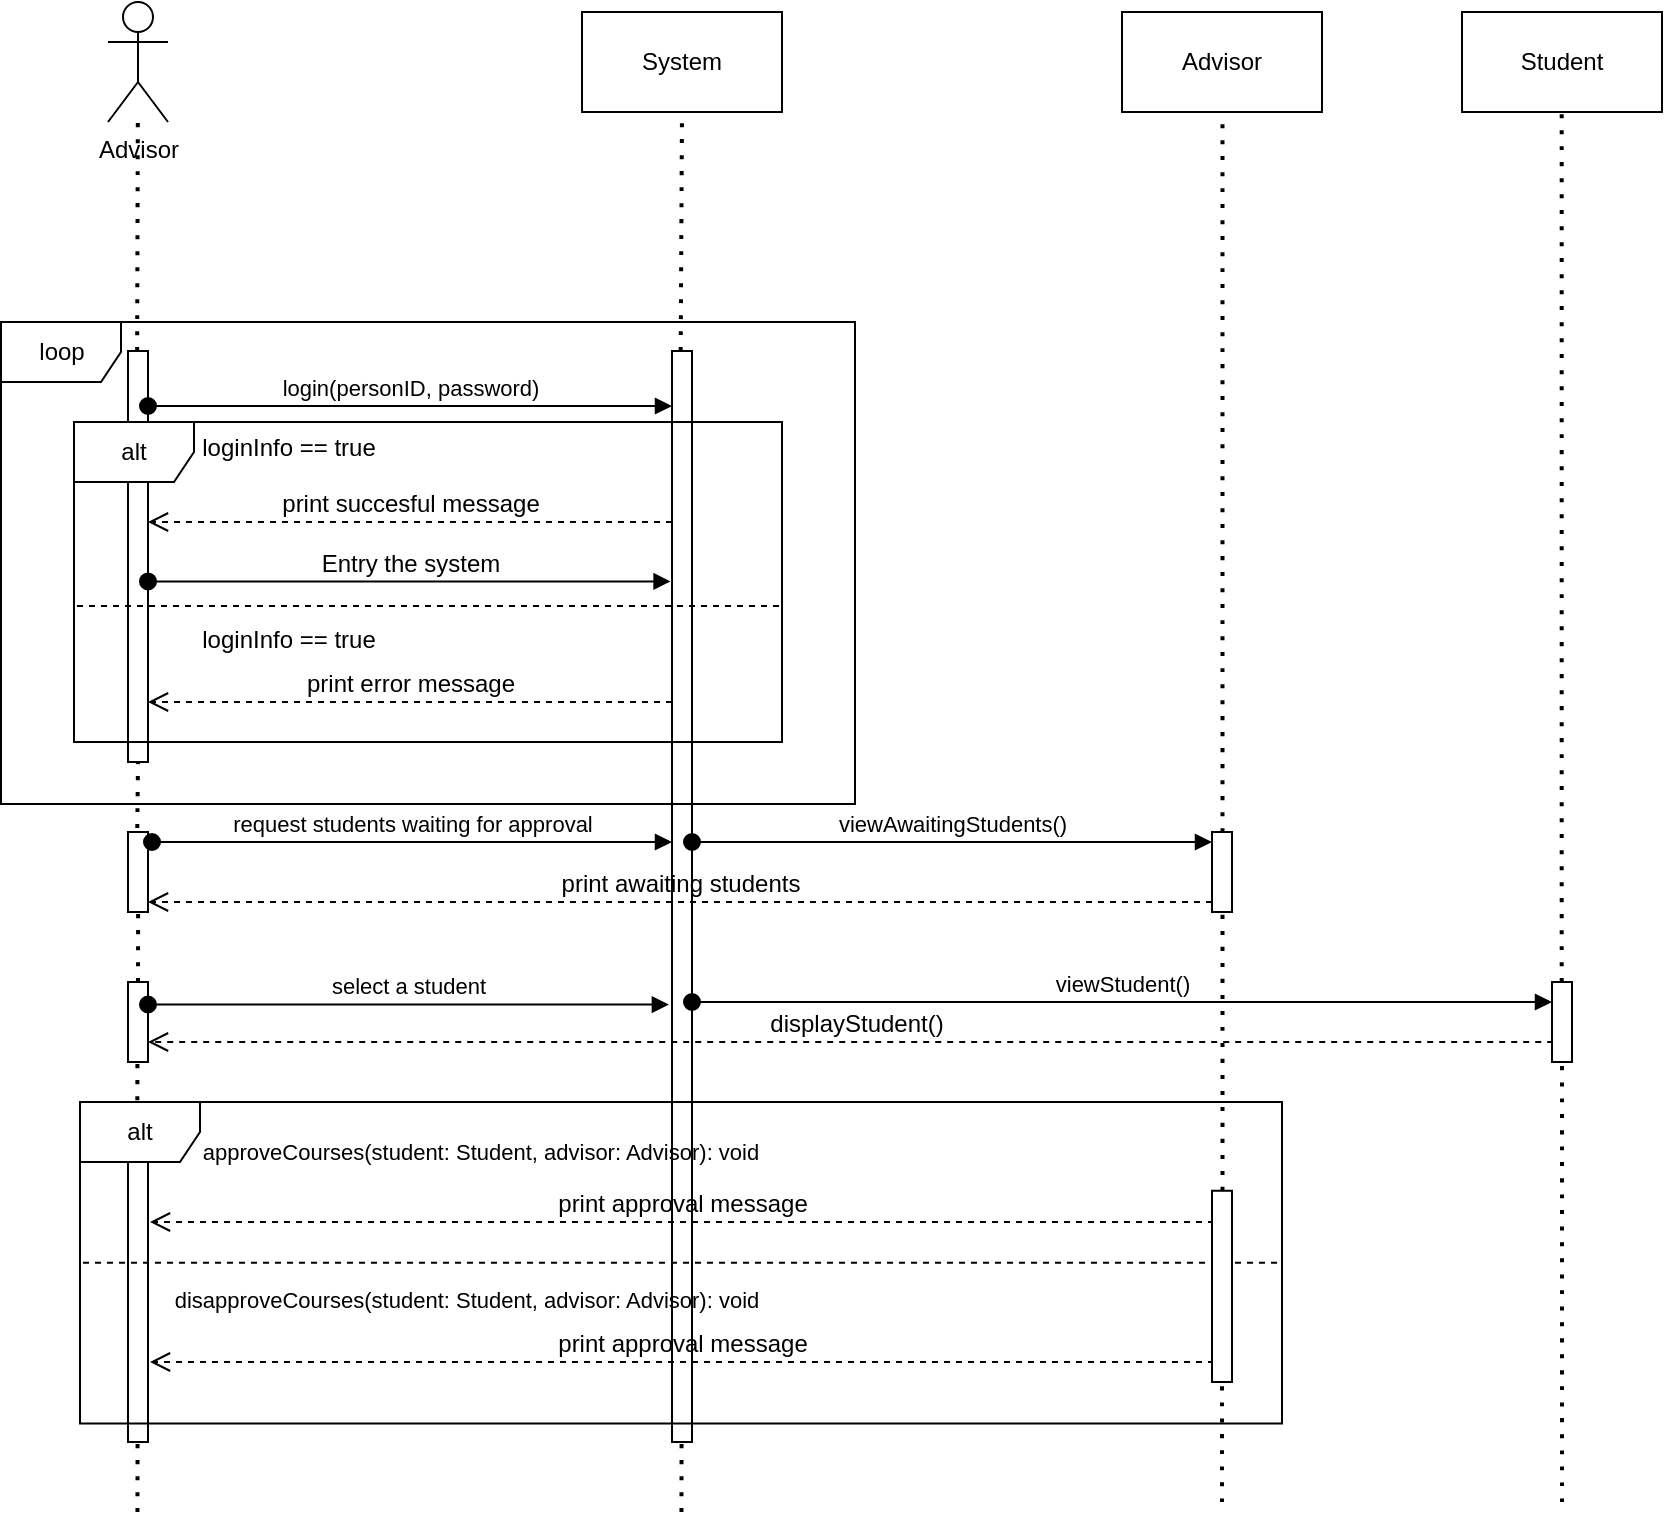<mxfile version="24.8.4">
  <diagram name="Sayfa -1" id="Sr6ukyjuV2lApumVN_ek">
    <mxGraphModel dx="637" dy="365" grid="1" gridSize="10" guides="1" tooltips="1" connect="1" arrows="1" fold="1" page="1" pageScale="1" pageWidth="1654" pageHeight="2336" math="0" shadow="0">
      <root>
        <mxCell id="0" />
        <mxCell id="1" parent="0" />
        <mxCell id="SIx_QNwcxITsG73D48pA-13" value="" style="html=1;points=[[0,0,0,0,5],[0,1,0,0,-5],[1,0,0,0,5],[1,1,0,0,-5]];perimeter=orthogonalPerimeter;outlineConnect=0;targetShapes=umlLifeline;portConstraint=eastwest;newEdgeStyle={&quot;curved&quot;:0,&quot;rounded&quot;:0};labelBackgroundColor=none;" vertex="1" parent="1">
          <mxGeometry x="485" y="324.5" width="10" height="545.5" as="geometry" />
        </mxCell>
        <mxCell id="SIx_QNwcxITsG73D48pA-1" value="Advisor" style="shape=umlActor;verticalLabelPosition=bottom;verticalAlign=top;html=1;outlineConnect=0;" vertex="1" parent="1">
          <mxGeometry x="203" y="150" width="30" height="60" as="geometry" />
        </mxCell>
        <mxCell id="SIx_QNwcxITsG73D48pA-2" value="System" style="rounded=0;whiteSpace=wrap;html=1;" vertex="1" parent="1">
          <mxGeometry x="440" y="155" width="100" height="50" as="geometry" />
        </mxCell>
        <mxCell id="SIx_QNwcxITsG73D48pA-3" value="" style="html=1;points=[[0,0,0,0,5],[0,1,0,0,-5],[1,0,0,0,5],[1,1,0,0,-5]];perimeter=orthogonalPerimeter;outlineConnect=0;targetShapes=umlLifeline;portConstraint=eastwest;newEdgeStyle={&quot;curved&quot;:0,&quot;rounded&quot;:0};labelBackgroundColor=none;" vertex="1" parent="1">
          <mxGeometry x="213" y="324.5" width="10" height="205.5" as="geometry" />
        </mxCell>
        <mxCell id="SIx_QNwcxITsG73D48pA-4" value="login(personID, password)" style="html=1;verticalAlign=bottom;startArrow=oval;endArrow=block;startSize=8;curved=0;rounded=0;labelBackgroundColor=none;fontColor=default;" edge="1" parent="1" source="SIx_QNwcxITsG73D48pA-3">
          <mxGeometry relative="1" as="geometry">
            <mxPoint x="220" y="352" as="sourcePoint" />
            <mxPoint x="485" y="352" as="targetPoint" />
          </mxGeometry>
        </mxCell>
        <mxCell id="SIx_QNwcxITsG73D48pA-5" value="alt" style="shape=umlFrame;whiteSpace=wrap;html=1;pointerEvents=0;labelBackgroundColor=none;" vertex="1" parent="1">
          <mxGeometry x="186" y="360" width="354" height="160" as="geometry" />
        </mxCell>
        <mxCell id="SIx_QNwcxITsG73D48pA-7" value="loginInfo == true" style="text;html=1;align=center;verticalAlign=middle;resizable=0;points=[];autosize=1;strokeColor=none;fillColor=none;labelBackgroundColor=none;" vertex="1" parent="1">
          <mxGeometry x="240" y="360" width="105" height="26" as="geometry" />
        </mxCell>
        <mxCell id="SIx_QNwcxITsG73D48pA-11" value="&lt;font style=&quot;font-size: 12px;&quot;&gt;print succesful message&lt;/font&gt;" style="html=1;verticalAlign=bottom;endArrow=open;dashed=1;endSize=8;curved=0;rounded=0;labelBackgroundColor=none;fontColor=default;" edge="1" parent="1">
          <mxGeometry relative="1" as="geometry">
            <mxPoint x="485" y="410" as="sourcePoint" />
            <mxPoint x="223" y="410" as="targetPoint" />
          </mxGeometry>
        </mxCell>
        <mxCell id="SIx_QNwcxITsG73D48pA-12" value="&lt;font style=&quot;font-size: 12px;&quot;&gt;Entry the system&lt;/font&gt;" style="html=1;verticalAlign=bottom;startArrow=oval;startFill=1;endArrow=block;startSize=8;curved=0;rounded=0;labelBackgroundColor=none;fontColor=default;entryX=-0.071;entryY=0.693;entryDx=0;entryDy=0;entryPerimeter=0;" edge="1" parent="1">
          <mxGeometry width="60" relative="1" as="geometry">
            <mxPoint x="223" y="439.726" as="sourcePoint" />
            <mxPoint x="484.29" y="439.726" as="targetPoint" />
            <mxPoint as="offset" />
          </mxGeometry>
        </mxCell>
        <mxCell id="SIx_QNwcxITsG73D48pA-15" value="" style="endArrow=none;dashed=1;html=1;dashPattern=1 3;strokeWidth=2;rounded=0;fontSize=12;startSize=8;endSize=8;curved=1;" edge="1" parent="1" target="SIx_QNwcxITsG73D48pA-1">
          <mxGeometry width="50" height="50" relative="1" as="geometry">
            <mxPoint x="217.57" y="324.5" as="sourcePoint" />
            <mxPoint x="217.57" y="254.5" as="targetPoint" />
          </mxGeometry>
        </mxCell>
        <mxCell id="SIx_QNwcxITsG73D48pA-16" value="" style="endArrow=none;dashed=1;html=1;dashPattern=1 3;strokeWidth=2;rounded=0;fontSize=12;startSize=8;endSize=8;curved=1;entryX=0.5;entryY=1;entryDx=0;entryDy=0;" edge="1" parent="1" target="SIx_QNwcxITsG73D48pA-2">
          <mxGeometry width="50" height="50" relative="1" as="geometry">
            <mxPoint x="489.35" y="324.5" as="sourcePoint" />
            <mxPoint x="490" y="210" as="targetPoint" />
          </mxGeometry>
        </mxCell>
        <mxCell id="SIx_QNwcxITsG73D48pA-17" value="" style="html=1;points=[[0,0,0,0,5],[0,1,0,0,-5],[1,0,0,0,5],[1,1,0,0,-5]];perimeter=orthogonalPerimeter;outlineConnect=0;targetShapes=umlLifeline;portConstraint=eastwest;newEdgeStyle={&quot;curved&quot;:0,&quot;rounded&quot;:0};labelBackgroundColor=none;" vertex="1" parent="1">
          <mxGeometry x="213" y="565" width="10" height="40" as="geometry" />
        </mxCell>
        <mxCell id="SIx_QNwcxITsG73D48pA-18" value="" style="endArrow=none;dashed=1;html=1;dashPattern=1 3;strokeWidth=2;rounded=0;fontSize=12;startSize=8;endSize=8;curved=1;" edge="1" parent="1">
          <mxGeometry width="50" height="50" relative="1" as="geometry">
            <mxPoint x="217.64" y="563" as="sourcePoint" />
            <mxPoint x="218" y="530" as="targetPoint" />
          </mxGeometry>
        </mxCell>
        <mxCell id="SIx_QNwcxITsG73D48pA-19" value="viewAwaitingStudents()" style="html=1;verticalAlign=bottom;startArrow=oval;endArrow=block;startSize=8;curved=0;rounded=0;labelBackgroundColor=none;fontColor=default;entryX=0;entryY=0;entryDx=0;entryDy=5;entryPerimeter=0;" edge="1" parent="1" source="SIx_QNwcxITsG73D48pA-13" target="SIx_QNwcxITsG73D48pA-52">
          <mxGeometry relative="1" as="geometry">
            <mxPoint x="510" y="570" as="sourcePoint" />
            <mxPoint x="485" y="570" as="targetPoint" />
          </mxGeometry>
        </mxCell>
        <mxCell id="SIx_QNwcxITsG73D48pA-20" value="&lt;font style=&quot;font-size: 12px;&quot;&gt;print awaiting students&lt;/font&gt;" style="html=1;verticalAlign=bottom;endArrow=open;dashed=1;endSize=8;curved=0;rounded=0;labelBackgroundColor=none;fontColor=default;exitX=0;exitY=1;exitDx=0;exitDy=-5;exitPerimeter=0;" edge="1" parent="1" source="SIx_QNwcxITsG73D48pA-52">
          <mxGeometry relative="1" as="geometry">
            <mxPoint x="485" y="600" as="sourcePoint" />
            <mxPoint x="223" y="600" as="targetPoint" />
          </mxGeometry>
        </mxCell>
        <mxCell id="SIx_QNwcxITsG73D48pA-21" value="" style="endArrow=none;dashed=1;html=1;dashPattern=1 3;strokeWidth=2;rounded=0;fontSize=12;startSize=8;endSize=8;curved=1;" edge="1" parent="1">
          <mxGeometry width="50" height="50" relative="1" as="geometry">
            <mxPoint x="218" y="640" as="sourcePoint" />
            <mxPoint x="218.07" y="605" as="targetPoint" />
          </mxGeometry>
        </mxCell>
        <mxCell id="SIx_QNwcxITsG73D48pA-22" value="" style="html=1;points=[[0,0,0,0,5],[0,1,0,0,-5],[1,0,0,0,5],[1,1,0,0,-5]];perimeter=orthogonalPerimeter;outlineConnect=0;targetShapes=umlLifeline;portConstraint=eastwest;newEdgeStyle={&quot;curved&quot;:0,&quot;rounded&quot;:0};labelBackgroundColor=none;" vertex="1" parent="1">
          <mxGeometry x="213" y="640" width="10" height="40" as="geometry" />
        </mxCell>
        <mxCell id="SIx_QNwcxITsG73D48pA-23" value="viewStudent()" style="html=1;verticalAlign=bottom;startArrow=oval;endArrow=block;startSize=8;curved=0;rounded=0;labelBackgroundColor=none;fontColor=default;entryX=0;entryY=0;entryDx=0;entryDy=5;entryPerimeter=0;" edge="1" parent="1">
          <mxGeometry relative="1" as="geometry">
            <mxPoint x="495" y="650" as="sourcePoint" />
            <mxPoint x="925" y="650" as="targetPoint" />
          </mxGeometry>
        </mxCell>
        <mxCell id="SIx_QNwcxITsG73D48pA-24" value="&lt;font style=&quot;font-size: 12px;&quot;&gt;displayStudent()&lt;/font&gt;" style="html=1;verticalAlign=bottom;endArrow=open;dashed=1;endSize=8;curved=0;rounded=0;labelBackgroundColor=none;fontColor=default;" edge="1" parent="1">
          <mxGeometry relative="1" as="geometry">
            <mxPoint x="931.6" y="670" as="sourcePoint" />
            <mxPoint x="223" y="670" as="targetPoint" />
          </mxGeometry>
        </mxCell>
        <mxCell id="SIx_QNwcxITsG73D48pA-25" value="" style="endArrow=none;dashed=1;html=1;dashPattern=1 3;strokeWidth=2;rounded=0;fontSize=12;startSize=8;endSize=8;curved=1;" edge="1" parent="1">
          <mxGeometry width="50" height="50" relative="1" as="geometry">
            <mxPoint x="217.64" y="715" as="sourcePoint" />
            <mxPoint x="217.71" y="680" as="targetPoint" />
          </mxGeometry>
        </mxCell>
        <mxCell id="SIx_QNwcxITsG73D48pA-30" value="" style="html=1;points=[[0,0,0,0,5],[0,1,0,0,-5],[1,0,0,0,5],[1,1,0,0,-5]];perimeter=orthogonalPerimeter;outlineConnect=0;targetShapes=umlLifeline;portConstraint=eastwest;newEdgeStyle={&quot;curved&quot;:0,&quot;rounded&quot;:0};labelBackgroundColor=none;" vertex="1" parent="1">
          <mxGeometry x="213" y="721.5" width="10" height="148.5" as="geometry" />
        </mxCell>
        <mxCell id="SIx_QNwcxITsG73D48pA-29" value="alt" style="shape=umlFrame;whiteSpace=wrap;html=1;pointerEvents=0;labelBackgroundColor=none;" vertex="1" parent="1">
          <mxGeometry x="189" y="700" width="601" height="160.75" as="geometry" />
        </mxCell>
        <mxCell id="SIx_QNwcxITsG73D48pA-31" value="&lt;font style=&quot;font-size: 11px;&quot;&gt;approveCourses(student: Student, advisor: Advisor): void&lt;/font&gt;" style="text;html=1;align=center;verticalAlign=middle;resizable=0;points=[];autosize=1;strokeColor=none;fillColor=none;labelBackgroundColor=none;" vertex="1" parent="1">
          <mxGeometry x="238.5" y="710" width="300" height="30" as="geometry" />
        </mxCell>
        <mxCell id="SIx_QNwcxITsG73D48pA-34" value="loop" style="shape=umlFrame;whiteSpace=wrap;html=1;pointerEvents=0;labelBackgroundColor=none;" vertex="1" parent="1">
          <mxGeometry x="149.5" y="310" width="427" height="241" as="geometry" />
        </mxCell>
        <mxCell id="SIx_QNwcxITsG73D48pA-37" value="" style="line;strokeWidth=1;fillColor=none;align=left;verticalAlign=middle;spacingTop=-1;spacingLeft=3;spacingRight=3;rotatable=0;labelPosition=right;points=[];portConstraint=eastwest;dashed=1;labelBackgroundColor=none;" vertex="1" parent="1">
          <mxGeometry x="187.5" y="448" width="351" height="8" as="geometry" />
        </mxCell>
        <mxCell id="SIx_QNwcxITsG73D48pA-39" value="loginInfo == true" style="text;html=1;align=center;verticalAlign=middle;resizable=0;points=[];autosize=1;strokeColor=none;fillColor=none;labelBackgroundColor=none;" vertex="1" parent="1">
          <mxGeometry x="240" y="456" width="105" height="26" as="geometry" />
        </mxCell>
        <mxCell id="SIx_QNwcxITsG73D48pA-40" value="&lt;font style=&quot;font-size: 12px;&quot;&gt;print error message&lt;/font&gt;" style="html=1;verticalAlign=bottom;endArrow=open;dashed=1;endSize=8;curved=0;rounded=0;labelBackgroundColor=none;fontColor=default;" edge="1" parent="1">
          <mxGeometry relative="1" as="geometry">
            <mxPoint x="485" y="500" as="sourcePoint" />
            <mxPoint x="223" y="500" as="targetPoint" />
          </mxGeometry>
        </mxCell>
        <mxCell id="SIx_QNwcxITsG73D48pA-41" value="" style="line;strokeWidth=1;fillColor=none;align=left;verticalAlign=middle;spacingTop=-1;spacingLeft=3;spacingRight=3;rotatable=0;labelPosition=right;points=[];portConstraint=eastwest;dashed=1;labelBackgroundColor=none;" vertex="1" parent="1">
          <mxGeometry x="190.5" y="776.38" width="599.5" height="8" as="geometry" />
        </mxCell>
        <mxCell id="SIx_QNwcxITsG73D48pA-43" value="&lt;font style=&quot;font-size: 11px;&quot;&gt;disapproveCourses(student: Student, advisor: Advisor): void&lt;/font&gt;" style="text;html=1;align=center;verticalAlign=middle;resizable=0;points=[];autosize=1;strokeColor=none;fillColor=none;labelBackgroundColor=none;" vertex="1" parent="1">
          <mxGeometry x="221.5" y="784.38" width="320" height="30" as="geometry" />
        </mxCell>
        <mxCell id="SIx_QNwcxITsG73D48pA-47" value="" style="endArrow=none;dashed=1;html=1;dashPattern=1 3;strokeWidth=2;rounded=0;fontSize=12;startSize=8;endSize=8;curved=1;" edge="1" parent="1">
          <mxGeometry width="50" height="50" relative="1" as="geometry">
            <mxPoint x="217.72" y="905" as="sourcePoint" />
            <mxPoint x="217.79" y="870" as="targetPoint" />
          </mxGeometry>
        </mxCell>
        <mxCell id="SIx_QNwcxITsG73D48pA-48" value="" style="endArrow=none;dashed=1;html=1;dashPattern=1 3;strokeWidth=2;rounded=0;fontSize=12;startSize=8;endSize=8;curved=1;" edge="1" parent="1">
          <mxGeometry width="50" height="50" relative="1" as="geometry">
            <mxPoint x="489.72" y="905" as="sourcePoint" />
            <mxPoint x="489.79" y="870" as="targetPoint" />
          </mxGeometry>
        </mxCell>
        <mxCell id="SIx_QNwcxITsG73D48pA-50" value="Advisor" style="rounded=0;whiteSpace=wrap;html=1;" vertex="1" parent="1">
          <mxGeometry x="710" y="155" width="100" height="50" as="geometry" />
        </mxCell>
        <mxCell id="SIx_QNwcxITsG73D48pA-51" value="" style="endArrow=none;dashed=1;html=1;dashPattern=1 3;strokeWidth=2;rounded=0;fontSize=12;startSize=8;endSize=8;curved=1;entryX=0.5;entryY=1;entryDx=0;entryDy=0;" edge="1" parent="1" source="SIx_QNwcxITsG73D48pA-52">
          <mxGeometry width="50" height="50" relative="1" as="geometry">
            <mxPoint x="760" y="800" as="sourcePoint" />
            <mxPoint x="760.25" y="205" as="targetPoint" />
          </mxGeometry>
        </mxCell>
        <mxCell id="SIx_QNwcxITsG73D48pA-52" value="" style="html=1;points=[[0,0,0,0,5],[0,1,0,0,-5],[1,0,0,0,5],[1,1,0,0,-5]];perimeter=orthogonalPerimeter;outlineConnect=0;targetShapes=umlLifeline;portConstraint=eastwest;newEdgeStyle={&quot;curved&quot;:0,&quot;rounded&quot;:0};labelBackgroundColor=none;" vertex="1" parent="1">
          <mxGeometry x="755" y="565" width="10" height="40" as="geometry" />
        </mxCell>
        <mxCell id="SIx_QNwcxITsG73D48pA-54" value="Student" style="rounded=0;whiteSpace=wrap;html=1;" vertex="1" parent="1">
          <mxGeometry x="880" y="155" width="100" height="50" as="geometry" />
        </mxCell>
        <mxCell id="SIx_QNwcxITsG73D48pA-55" value="" style="endArrow=none;dashed=1;html=1;dashPattern=1 3;strokeWidth=2;rounded=0;fontSize=12;startSize=8;endSize=8;curved=1;entryX=0.5;entryY=1;entryDx=0;entryDy=0;" edge="1" parent="1" source="SIx_QNwcxITsG73D48pA-56">
          <mxGeometry width="50" height="50" relative="1" as="geometry">
            <mxPoint x="930" y="810.8" as="sourcePoint" />
            <mxPoint x="929.85" y="200" as="targetPoint" />
          </mxGeometry>
        </mxCell>
        <mxCell id="SIx_QNwcxITsG73D48pA-57" value="" style="endArrow=none;dashed=1;html=1;dashPattern=1 3;strokeWidth=2;rounded=0;fontSize=12;startSize=8;endSize=8;curved=1;entryX=0.5;entryY=1;entryDx=0;entryDy=0;" edge="1" parent="1" target="SIx_QNwcxITsG73D48pA-56">
          <mxGeometry width="50" height="50" relative="1" as="geometry">
            <mxPoint x="930" y="900" as="sourcePoint" />
            <mxPoint x="929.85" y="200" as="targetPoint" />
          </mxGeometry>
        </mxCell>
        <mxCell id="SIx_QNwcxITsG73D48pA-56" value="" style="html=1;points=[[0,0,0,0,5],[0,1,0,0,-5],[1,0,0,0,5],[1,1,0,0,-5]];perimeter=orthogonalPerimeter;outlineConnect=0;targetShapes=umlLifeline;portConstraint=eastwest;newEdgeStyle={&quot;curved&quot;:0,&quot;rounded&quot;:0};labelBackgroundColor=none;" vertex="1" parent="1">
          <mxGeometry x="925" y="640" width="10" height="40" as="geometry" />
        </mxCell>
        <mxCell id="SIx_QNwcxITsG73D48pA-59" value="&lt;font style=&quot;font-size: 12px;&quot;&gt;print approval message&lt;/font&gt;" style="html=1;verticalAlign=bottom;endArrow=open;dashed=1;endSize=8;curved=0;rounded=0;labelBackgroundColor=none;fontColor=default;exitX=0;exitY=1;exitDx=0;exitDy=-5;exitPerimeter=0;" edge="1" parent="1">
          <mxGeometry relative="1" as="geometry">
            <mxPoint x="756" y="760" as="sourcePoint" />
            <mxPoint x="224" y="760" as="targetPoint" />
          </mxGeometry>
        </mxCell>
        <mxCell id="SIx_QNwcxITsG73D48pA-61" value="&lt;font style=&quot;font-size: 12px;&quot;&gt;print approval message&lt;/font&gt;" style="html=1;verticalAlign=bottom;endArrow=open;dashed=1;endSize=8;curved=0;rounded=0;labelBackgroundColor=none;fontColor=default;exitX=0;exitY=1;exitDx=0;exitDy=-5;exitPerimeter=0;" edge="1" parent="1">
          <mxGeometry relative="1" as="geometry">
            <mxPoint x="756" y="830" as="sourcePoint" />
            <mxPoint x="224" y="830" as="targetPoint" />
          </mxGeometry>
        </mxCell>
        <mxCell id="SIx_QNwcxITsG73D48pA-62" value="" style="endArrow=none;dashed=1;html=1;dashPattern=1 3;strokeWidth=2;rounded=0;fontSize=12;startSize=8;endSize=8;curved=1;entryX=0.5;entryY=1;entryDx=0;entryDy=0;" edge="1" parent="1" source="SIx_QNwcxITsG73D48pA-63">
          <mxGeometry width="50" height="50" relative="1" as="geometry">
            <mxPoint x="760" y="965" as="sourcePoint" />
            <mxPoint x="760.25" y="605" as="targetPoint" />
          </mxGeometry>
        </mxCell>
        <mxCell id="SIx_QNwcxITsG73D48pA-64" value="" style="endArrow=none;dashed=1;html=1;dashPattern=1 3;strokeWidth=2;rounded=0;fontSize=12;startSize=8;endSize=8;curved=1;entryX=0.5;entryY=1;entryDx=0;entryDy=0;" edge="1" parent="1" target="SIx_QNwcxITsG73D48pA-63">
          <mxGeometry width="50" height="50" relative="1" as="geometry">
            <mxPoint x="760" y="900" as="sourcePoint" />
            <mxPoint x="760.25" y="605" as="targetPoint" />
          </mxGeometry>
        </mxCell>
        <mxCell id="SIx_QNwcxITsG73D48pA-63" value="" style="html=1;points=[[0,0,0,0,5],[0,1,0,0,-5],[1,0,0,0,5],[1,1,0,0,-5]];perimeter=orthogonalPerimeter;outlineConnect=0;targetShapes=umlLifeline;portConstraint=eastwest;newEdgeStyle={&quot;curved&quot;:0,&quot;rounded&quot;:0};labelBackgroundColor=none;" vertex="1" parent="1">
          <mxGeometry x="755" y="744.38" width="10" height="95.62" as="geometry" />
        </mxCell>
        <mxCell id="SIx_QNwcxITsG73D48pA-67" value="request students waiting for approval" style="html=1;verticalAlign=bottom;startArrow=oval;endArrow=block;startSize=8;curved=0;rounded=0;labelBackgroundColor=none;fontColor=default;entryX=0;entryY=0;entryDx=0;entryDy=5;entryPerimeter=0;" edge="1" parent="1">
          <mxGeometry relative="1" as="geometry">
            <mxPoint x="225" y="570" as="sourcePoint" />
            <mxPoint x="485" y="570" as="targetPoint" />
          </mxGeometry>
        </mxCell>
        <mxCell id="SIx_QNwcxITsG73D48pA-69" value="select a student" style="html=1;verticalAlign=bottom;startArrow=oval;endArrow=block;startSize=8;curved=0;rounded=0;labelBackgroundColor=none;fontColor=default;entryX=-0.156;entryY=0.599;entryDx=0;entryDy=0;entryPerimeter=0;" edge="1" parent="1" source="SIx_QNwcxITsG73D48pA-22" target="SIx_QNwcxITsG73D48pA-13">
          <mxGeometry relative="1" as="geometry">
            <mxPoint x="233" y="650" as="sourcePoint" />
            <mxPoint x="483" y="650" as="targetPoint" />
          </mxGeometry>
        </mxCell>
      </root>
    </mxGraphModel>
  </diagram>
</mxfile>
